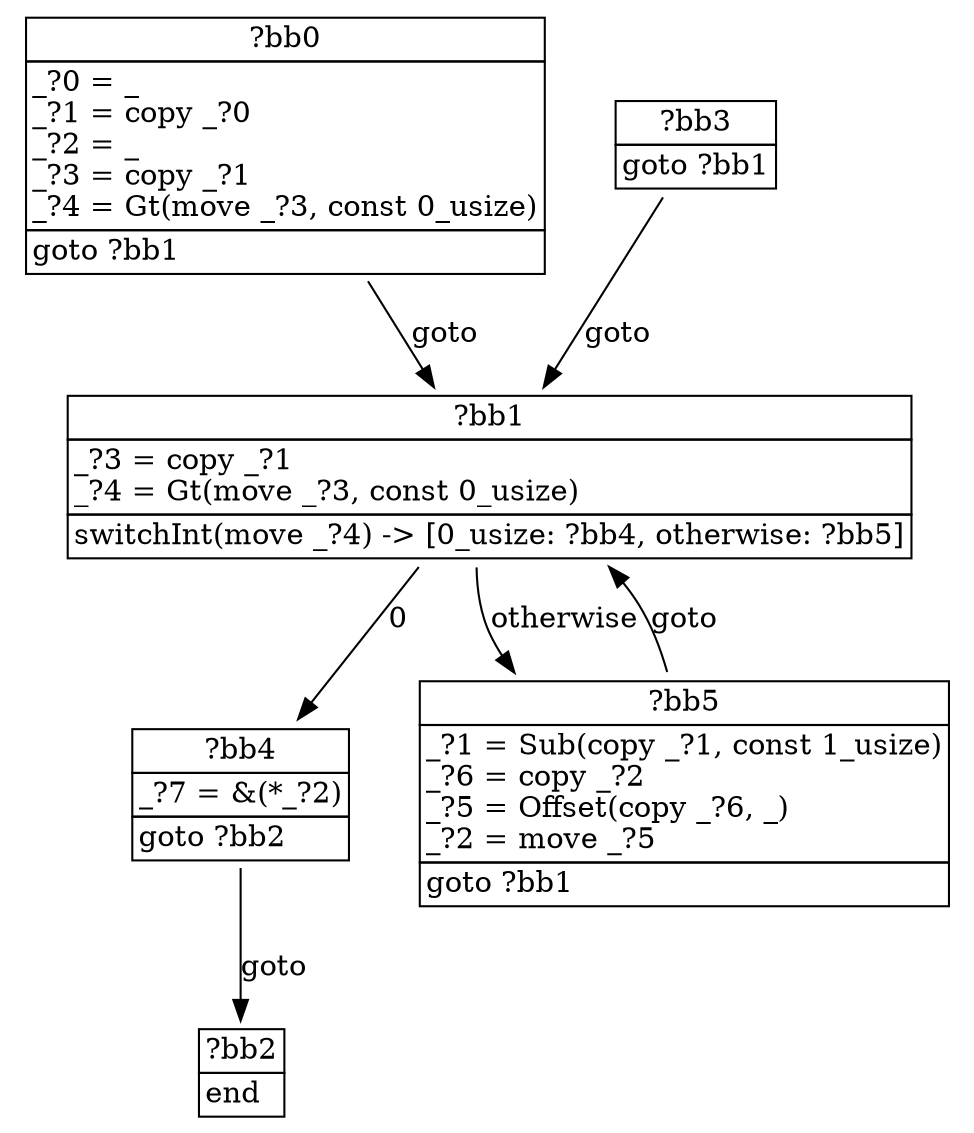 digraph ControlFlowGraph {
    bb0 [shape="none", label=<<table border="0" cellborder="1" cellspacing="0"><tr><td  align="center" colspan="1">?bb0</td></tr><tr><td align="left" balign="left">_?0 = _<br/>_?1 = copy _?0<br/>_?2 = _<br/>_?3 = copy _?1<br/>_?4 = Gt(move _?3, const 0_usize)<br/></td></tr><tr><td align="left">goto ?bb1</td></tr></table>>];
    bb1 [shape="none", label=<<table border="0" cellborder="1" cellspacing="0"><tr><td  align="center" colspan="1">?bb1</td></tr><tr><td align="left" balign="left">_?3 = copy _?1<br/>_?4 = Gt(move _?3, const 0_usize)<br/></td></tr><tr><td align="left">switchInt(move _?4) -&gt; [0_usize: ?bb4, otherwise: ?bb5]</td></tr></table>>];
    bb2 [shape="none", label=<<table border="0" cellborder="1" cellspacing="0"><tr><td  align="center" colspan="1">?bb2</td></tr><tr><td align="left">end</td></tr></table>>];
    bb3 [shape="none", label=<<table border="0" cellborder="1" cellspacing="0"><tr><td  align="center" colspan="1">?bb3</td></tr><tr><td align="left">goto ?bb1</td></tr></table>>];
    bb4 [shape="none", label=<<table border="0" cellborder="1" cellspacing="0"><tr><td  align="center" colspan="1">?bb4</td></tr><tr><td align="left" balign="left">_?7 = &amp;(*_?2)<br/></td></tr><tr><td align="left">goto ?bb2</td></tr></table>>];
    bb5 [shape="none", label=<<table border="0" cellborder="1" cellspacing="0"><tr><td  align="center" colspan="1">?bb5</td></tr><tr><td align="left" balign="left">_?1 = Sub(copy _?1, const 1_usize)<br/>_?6 = copy _?2<br/>_?5 = Offset(copy _?6, _)<br/>_?2 = move _?5<br/></td></tr><tr><td align="left">goto ?bb1</td></tr></table>>];
    bb0 -> bb1 [label="goto"];
    bb1 -> bb4 [label="0"];
    bb1 -> bb5 [label="otherwise"];
    bb3 -> bb1 [label="goto"];
    bb4 -> bb2 [label="goto"];
    bb5 -> bb1 [label="goto"];
}
